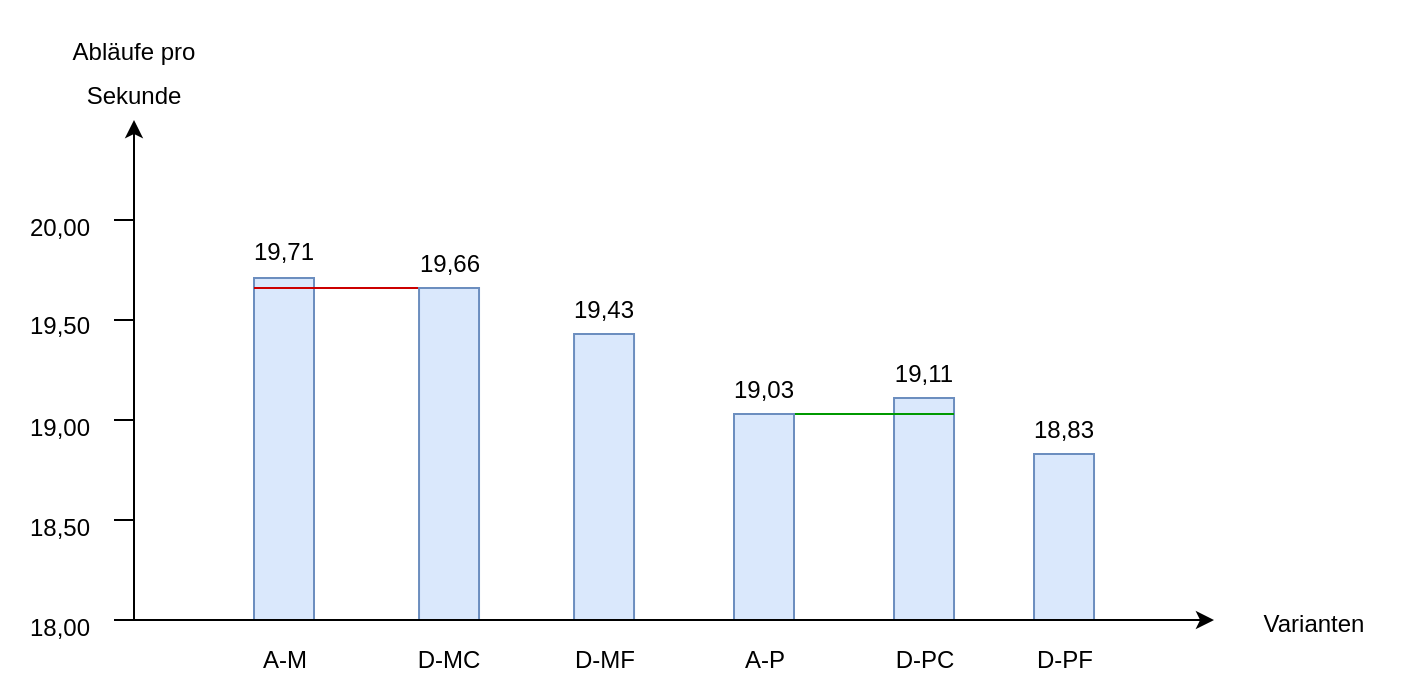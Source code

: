 <mxfile version="15.7.3" type="device"><diagram id="M6Jpth_SrIyWYlQzXCBA" name="Seite-1"><mxGraphModel dx="1102" dy="1025" grid="1" gridSize="10" guides="1" tooltips="1" connect="1" arrows="1" fold="1" page="1" pageScale="1" pageWidth="827" pageHeight="1169" math="0" shadow="0"><root><mxCell id="0"/><mxCell id="1" parent="0"/><mxCell id="zwaCogLhWDzaQ1zwn-Pv-1" value="" style="rounded=0;whiteSpace=wrap;html=1;rotation=0;fillColor=#dae8fc;strokeColor=#6c8ebf;" vertex="1" parent="1"><mxGeometry x="187" y="629" width="30" height="171" as="geometry"/></mxCell><mxCell id="zwaCogLhWDzaQ1zwn-Pv-2" value="" style="rounded=0;whiteSpace=wrap;html=1;rotation=0;fillColor=#dae8fc;strokeColor=#6c8ebf;" vertex="1" parent="1"><mxGeometry x="507.01" y="689" width="30" height="111" as="geometry"/></mxCell><mxCell id="zwaCogLhWDzaQ1zwn-Pv-3" value="" style="endArrow=none;html=1;strokeColor=#009900;fontColor=none;entryX=1;entryY=0;entryDx=0;entryDy=0;" edge="1" parent="1" target="zwaCogLhWDzaQ1zwn-Pv-14"><mxGeometry width="50" height="50" relative="1" as="geometry"><mxPoint x="537" y="697" as="sourcePoint"/><mxPoint x="480" y="600" as="targetPoint"/></mxGeometry></mxCell><mxCell id="zwaCogLhWDzaQ1zwn-Pv-4" value="" style="endArrow=none;html=1;rounded=0;strokeColor=#CC0000;exitX=0;exitY=0;exitDx=0;exitDy=0;" edge="1" parent="1" source="zwaCogLhWDzaQ1zwn-Pv-5"><mxGeometry width="50" height="50" relative="1" as="geometry"><mxPoint x="240.0" y="627" as="sourcePoint"/><mxPoint x="187" y="634" as="targetPoint"/></mxGeometry></mxCell><mxCell id="zwaCogLhWDzaQ1zwn-Pv-5" value="" style="rounded=0;whiteSpace=wrap;html=1;rotation=0;fillColor=#dae8fc;strokeColor=#6c8ebf;" vertex="1" parent="1"><mxGeometry x="269.52" y="634" width="30" height="166" as="geometry"/></mxCell><mxCell id="zwaCogLhWDzaQ1zwn-Pv-6" value="Abläufe pro" style="text;strokeColor=none;fillColor=none;align=center;verticalAlign=middle;rounded=0;" vertex="1" parent="1"><mxGeometry x="77" y="490" width="100" height="50" as="geometry"/></mxCell><mxCell id="zwaCogLhWDzaQ1zwn-Pv-7" value="Sekunde" style="text;strokeColor=none;fillColor=none;align=center;verticalAlign=middle;rounded=0;" vertex="1" parent="1"><mxGeometry x="77" y="512" width="100" height="50" as="geometry"/></mxCell><mxCell id="zwaCogLhWDzaQ1zwn-Pv-8" value="18,50" style="text;html=1;strokeColor=none;fillColor=none;align=center;verticalAlign=middle;whiteSpace=wrap;rounded=0;" vertex="1" parent="1"><mxGeometry x="60" y="744" width="60" height="20" as="geometry"/></mxCell><mxCell id="zwaCogLhWDzaQ1zwn-Pv-9" value="19,00" style="text;html=1;strokeColor=none;fillColor=none;align=center;verticalAlign=middle;whiteSpace=wrap;rounded=0;" vertex="1" parent="1"><mxGeometry x="60" y="694" width="60" height="20" as="geometry"/></mxCell><mxCell id="zwaCogLhWDzaQ1zwn-Pv-10" value="19,50" style="text;html=1;strokeColor=none;fillColor=none;align=center;verticalAlign=middle;whiteSpace=wrap;rounded=0;" vertex="1" parent="1"><mxGeometry x="60" y="643" width="60" height="20" as="geometry"/></mxCell><mxCell id="zwaCogLhWDzaQ1zwn-Pv-11" value="20,00" style="text;html=1;strokeColor=none;fillColor=none;align=center;verticalAlign=middle;whiteSpace=wrap;rounded=0;" vertex="1" parent="1"><mxGeometry x="60" y="594" width="60" height="20" as="geometry"/></mxCell><mxCell id="zwaCogLhWDzaQ1zwn-Pv-12" value="" style="endArrow=classic;html=1;rounded=0;strokeColor=#000000;" edge="1" parent="1"><mxGeometry width="50" height="50" relative="1" as="geometry"><mxPoint x="127" y="800" as="sourcePoint"/><mxPoint x="127" y="550" as="targetPoint"/></mxGeometry></mxCell><mxCell id="zwaCogLhWDzaQ1zwn-Pv-13" value="" style="rounded=0;whiteSpace=wrap;html=1;rotation=0;fillColor=#dae8fc;strokeColor=#6c8ebf;" vertex="1" parent="1"><mxGeometry x="347.02" y="657" width="30" height="143" as="geometry"/></mxCell><mxCell id="zwaCogLhWDzaQ1zwn-Pv-14" value="" style="rounded=0;whiteSpace=wrap;html=1;rotation=0;fillColor=#dae8fc;strokeColor=#6c8ebf;" vertex="1" parent="1"><mxGeometry x="427" y="697" width="30" height="103" as="geometry"/></mxCell><mxCell id="zwaCogLhWDzaQ1zwn-Pv-15" value="19,71" style="text;html=1;strokeColor=none;fillColor=none;align=center;verticalAlign=middle;whiteSpace=wrap;rounded=0;" vertex="1" parent="1"><mxGeometry x="172" y="606" width="60" height="20" as="geometry"/></mxCell><mxCell id="zwaCogLhWDzaQ1zwn-Pv-16" value="19,43" style="text;html=1;strokeColor=none;fillColor=none;align=center;verticalAlign=middle;whiteSpace=wrap;rounded=0;" vertex="1" parent="1"><mxGeometry x="332.02" y="635" width="60" height="20" as="geometry"/></mxCell><mxCell id="zwaCogLhWDzaQ1zwn-Pv-17" value="19,11" style="text;html=1;strokeColor=none;fillColor=none;align=center;verticalAlign=middle;whiteSpace=wrap;rounded=0;" vertex="1" parent="1"><mxGeometry x="492.01" y="667" width="60" height="20" as="geometry"/></mxCell><mxCell id="zwaCogLhWDzaQ1zwn-Pv-18" value="D-PF" style="text;html=1;strokeColor=none;fillColor=none;align=center;verticalAlign=middle;whiteSpace=wrap;rounded=0;" vertex="1" parent="1"><mxGeometry x="544.51" y="810" width="95" height="20" as="geometry"/></mxCell><mxCell id="zwaCogLhWDzaQ1zwn-Pv-19" value="A-M" style="text;html=1;strokeColor=none;fillColor=none;align=center;verticalAlign=middle;whiteSpace=wrap;rounded=0;" vertex="1" parent="1"><mxGeometry x="154.5" y="810" width="95" height="20" as="geometry"/></mxCell><mxCell id="zwaCogLhWDzaQ1zwn-Pv-20" value="D-MF" style="text;html=1;strokeColor=none;fillColor=none;align=center;verticalAlign=middle;whiteSpace=wrap;rounded=0;" vertex="1" parent="1"><mxGeometry x="314.52" y="810" width="95" height="20" as="geometry"/></mxCell><mxCell id="zwaCogLhWDzaQ1zwn-Pv-21" value="A-P" style="text;html=1;strokeColor=none;fillColor=none;align=center;verticalAlign=middle;whiteSpace=wrap;rounded=0;" vertex="1" parent="1"><mxGeometry x="394.5" y="810" width="95" height="20" as="geometry"/></mxCell><mxCell id="zwaCogLhWDzaQ1zwn-Pv-22" value="Varianten" style="text;html=1;strokeColor=none;fillColor=none;align=center;verticalAlign=middle;whiteSpace=wrap;rounded=0;" vertex="1" parent="1"><mxGeometry x="667" y="787" width="100" height="30" as="geometry"/></mxCell><mxCell id="zwaCogLhWDzaQ1zwn-Pv-23" value="" style="endArrow=none;html=1;rounded=0;strokeColor=#000000;" edge="1" parent="1"><mxGeometry width="50" height="50" relative="1" as="geometry"><mxPoint x="117" y="750" as="sourcePoint"/><mxPoint x="127" y="750" as="targetPoint"/></mxGeometry></mxCell><mxCell id="zwaCogLhWDzaQ1zwn-Pv-24" value="" style="endArrow=none;html=1;rounded=0;strokeColor=#000000;" edge="1" parent="1"><mxGeometry width="50" height="50" relative="1" as="geometry"><mxPoint x="117" y="700" as="sourcePoint"/><mxPoint x="127" y="700" as="targetPoint"/></mxGeometry></mxCell><mxCell id="zwaCogLhWDzaQ1zwn-Pv-25" value="" style="endArrow=none;html=1;rounded=0;strokeColor=#000000;" edge="1" parent="1"><mxGeometry width="50" height="50" relative="1" as="geometry"><mxPoint x="117" y="650" as="sourcePoint"/><mxPoint x="127" y="650" as="targetPoint"/></mxGeometry></mxCell><mxCell id="zwaCogLhWDzaQ1zwn-Pv-26" value="" style="endArrow=none;html=1;rounded=0;strokeColor=#000000;" edge="1" parent="1"><mxGeometry width="50" height="50" relative="1" as="geometry"><mxPoint x="117" y="600" as="sourcePoint"/><mxPoint x="127" y="600" as="targetPoint"/></mxGeometry></mxCell><mxCell id="zwaCogLhWDzaQ1zwn-Pv-27" value="19,66" style="text;html=1;strokeColor=none;fillColor=none;align=center;verticalAlign=middle;whiteSpace=wrap;rounded=0;" vertex="1" parent="1"><mxGeometry x="254.52" y="612" width="60" height="20" as="geometry"/></mxCell><mxCell id="zwaCogLhWDzaQ1zwn-Pv-28" value="D-MC" style="text;html=1;strokeColor=none;fillColor=none;align=center;verticalAlign=middle;whiteSpace=wrap;rounded=0;" vertex="1" parent="1"><mxGeometry x="237.02" y="810" width="95" height="20" as="geometry"/></mxCell><mxCell id="zwaCogLhWDzaQ1zwn-Pv-29" value="" style="rounded=0;whiteSpace=wrap;html=1;rotation=0;fillColor=#dae8fc;strokeColor=#6c8ebf;" vertex="1" parent="1"><mxGeometry x="577.01" y="717" width="30" height="83" as="geometry"/></mxCell><mxCell id="zwaCogLhWDzaQ1zwn-Pv-30" value="D-PC" style="text;html=1;strokeColor=none;fillColor=none;align=center;verticalAlign=middle;whiteSpace=wrap;rounded=0;" vertex="1" parent="1"><mxGeometry x="474.51" y="810" width="95" height="20" as="geometry"/></mxCell><mxCell id="zwaCogLhWDzaQ1zwn-Pv-31" value="18,83" style="text;html=1;strokeColor=none;fillColor=none;align=center;verticalAlign=middle;whiteSpace=wrap;rounded=0;" vertex="1" parent="1"><mxGeometry x="562.01" y="695" width="60" height="20" as="geometry"/></mxCell><mxCell id="zwaCogLhWDzaQ1zwn-Pv-32" value="19,03" style="text;html=1;strokeColor=none;fillColor=none;align=center;verticalAlign=middle;whiteSpace=wrap;rounded=0;" vertex="1" parent="1"><mxGeometry x="412" y="675" width="60" height="20" as="geometry"/></mxCell><mxCell id="zwaCogLhWDzaQ1zwn-Pv-33" value="18,00" style="text;html=1;strokeColor=none;fillColor=none;align=center;verticalAlign=middle;whiteSpace=wrap;rounded=0;" vertex="1" parent="1"><mxGeometry x="60" y="794" width="60" height="20" as="geometry"/></mxCell><mxCell id="zwaCogLhWDzaQ1zwn-Pv-34" value="" style="endArrow=none;html=1;rounded=0;strokeColor=#000000;" edge="1" parent="1"><mxGeometry width="50" height="50" relative="1" as="geometry"><mxPoint x="117" y="800" as="sourcePoint"/><mxPoint x="127" y="800" as="targetPoint"/></mxGeometry></mxCell><mxCell id="zwaCogLhWDzaQ1zwn-Pv-35" value="" style="endArrow=classic;html=1;rounded=0;endFill=1;strokeColor=#000000;" edge="1" parent="1"><mxGeometry width="50" height="50" relative="1" as="geometry"><mxPoint x="127" y="800" as="sourcePoint"/><mxPoint x="667" y="800" as="targetPoint"/></mxGeometry></mxCell></root></mxGraphModel></diagram></mxfile>